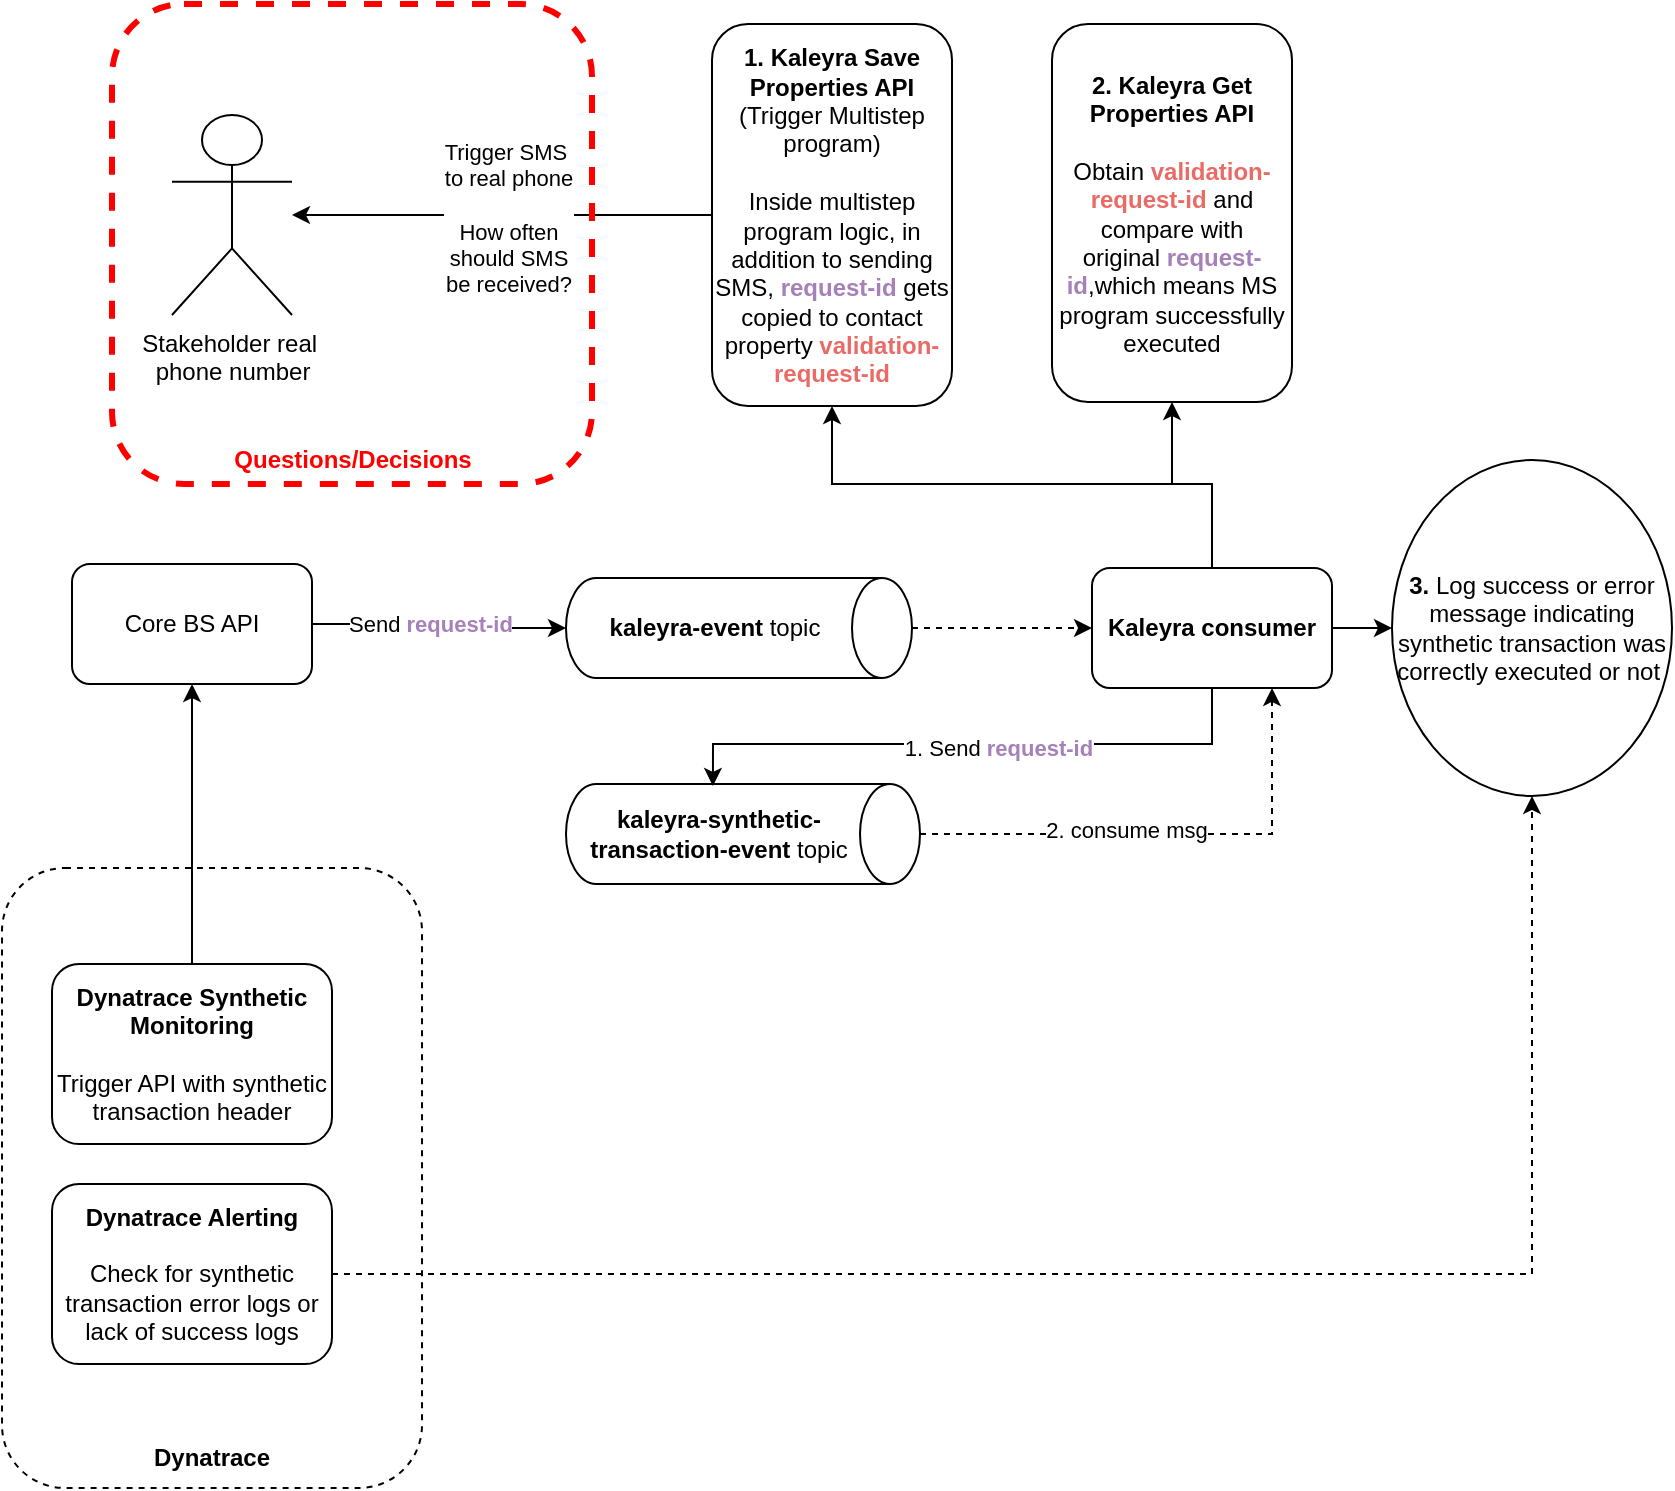 <mxfile version="24.7.2" type="github">
  <diagram name="Page-1" id="uqe_mdtUUAaG_SBx0GVA">
    <mxGraphModel dx="1434" dy="738" grid="1" gridSize="10" guides="1" tooltips="1" connect="1" arrows="1" fold="1" page="1" pageScale="1" pageWidth="850" pageHeight="1100" math="0" shadow="0">
      <root>
        <mxCell id="0" />
        <mxCell id="1" parent="0" />
        <mxCell id="PjiC9l44Q3XiG8fzUMRT-4" style="edgeStyle=orthogonalEdgeStyle;rounded=0;orthogonalLoop=1;jettySize=auto;html=1;" edge="1" parent="1" source="PjiC9l44Q3XiG8fzUMRT-2" target="PjiC9l44Q3XiG8fzUMRT-14">
          <mxGeometry relative="1" as="geometry">
            <mxPoint x="100.04" y="436" as="targetPoint" />
          </mxGeometry>
        </mxCell>
        <mxCell id="PjiC9l44Q3XiG8fzUMRT-2" value="&lt;b&gt;Dynatrace Synthetic Monitoring&lt;/b&gt;&lt;br&gt;&lt;br&gt;Trigger API with synthetic transaction header" style="rounded=1;whiteSpace=wrap;html=1;" vertex="1" parent="1">
          <mxGeometry x="30" y="640" width="140" height="90" as="geometry" />
        </mxCell>
        <mxCell id="PjiC9l44Q3XiG8fzUMRT-18" style="edgeStyle=orthogonalEdgeStyle;rounded=0;orthogonalLoop=1;jettySize=auto;html=1;exitX=0.5;exitY=0;exitDx=0;exitDy=0;exitPerimeter=0;entryX=0;entryY=0.5;entryDx=0;entryDy=0;dashed=1;" edge="1" parent="1" source="PjiC9l44Q3XiG8fzUMRT-5" target="PjiC9l44Q3XiG8fzUMRT-17">
          <mxGeometry relative="1" as="geometry" />
        </mxCell>
        <mxCell id="PjiC9l44Q3XiG8fzUMRT-5" value="&lt;b&gt;kaleyra-event&lt;/b&gt; topic" style="shape=cylinder3;whiteSpace=wrap;html=1;boundedLbl=1;backgroundOutline=1;size=15;rotation=0;direction=south;" vertex="1" parent="1">
          <mxGeometry x="287" y="447" width="173" height="50" as="geometry" />
        </mxCell>
        <mxCell id="PjiC9l44Q3XiG8fzUMRT-6" style="edgeStyle=orthogonalEdgeStyle;rounded=0;orthogonalLoop=1;jettySize=auto;html=1;entryX=0.5;entryY=1;entryDx=0;entryDy=0;entryPerimeter=0;exitX=1;exitY=0.5;exitDx=0;exitDy=0;" edge="1" parent="1" source="PjiC9l44Q3XiG8fzUMRT-14" target="PjiC9l44Q3XiG8fzUMRT-5">
          <mxGeometry relative="1" as="geometry">
            <mxPoint x="167" y="480" as="sourcePoint" />
          </mxGeometry>
        </mxCell>
        <mxCell id="PjiC9l44Q3XiG8fzUMRT-9" value="Send &lt;b&gt;&lt;font color=&quot;#a680b8&quot;&gt;request-id&lt;/font&gt;&lt;/b&gt;" style="edgeLabel;html=1;align=center;verticalAlign=middle;resizable=0;points=[];" vertex="1" connectable="0" parent="PjiC9l44Q3XiG8fzUMRT-6">
          <mxGeometry x="-0.066" y="-4" relative="1" as="geometry">
            <mxPoint x="-1" y="-4" as="offset" />
          </mxGeometry>
        </mxCell>
        <mxCell id="PjiC9l44Q3XiG8fzUMRT-14" value="Core BS API" style="rounded=1;whiteSpace=wrap;html=1;" vertex="1" parent="1">
          <mxGeometry x="40" y="440" width="120" height="60" as="geometry" />
        </mxCell>
        <mxCell id="PjiC9l44Q3XiG8fzUMRT-25" value="" style="edgeStyle=orthogonalEdgeStyle;rounded=0;orthogonalLoop=1;jettySize=auto;html=1;" edge="1" parent="1" source="PjiC9l44Q3XiG8fzUMRT-17" target="PjiC9l44Q3XiG8fzUMRT-24">
          <mxGeometry relative="1" as="geometry">
            <Array as="points">
              <mxPoint x="610" y="400" />
              <mxPoint x="420" y="400" />
            </Array>
          </mxGeometry>
        </mxCell>
        <mxCell id="PjiC9l44Q3XiG8fzUMRT-31" value="" style="edgeStyle=orthogonalEdgeStyle;rounded=0;orthogonalLoop=1;jettySize=auto;html=1;" edge="1" parent="1" source="PjiC9l44Q3XiG8fzUMRT-17" target="PjiC9l44Q3XiG8fzUMRT-30">
          <mxGeometry relative="1" as="geometry">
            <Array as="points">
              <mxPoint x="610" y="400" />
              <mxPoint x="590" y="400" />
            </Array>
          </mxGeometry>
        </mxCell>
        <mxCell id="PjiC9l44Q3XiG8fzUMRT-40" value="" style="edgeStyle=orthogonalEdgeStyle;rounded=0;orthogonalLoop=1;jettySize=auto;html=1;" edge="1" parent="1" source="PjiC9l44Q3XiG8fzUMRT-17" target="PjiC9l44Q3XiG8fzUMRT-39">
          <mxGeometry relative="1" as="geometry" />
        </mxCell>
        <mxCell id="PjiC9l44Q3XiG8fzUMRT-17" value="&lt;b&gt;Kaleyra consumer&lt;/b&gt;" style="rounded=1;whiteSpace=wrap;html=1;" vertex="1" parent="1">
          <mxGeometry x="550" y="442" width="120" height="60" as="geometry" />
        </mxCell>
        <mxCell id="PjiC9l44Q3XiG8fzUMRT-55" style="edgeStyle=orthogonalEdgeStyle;rounded=0;orthogonalLoop=1;jettySize=auto;html=1;" edge="1" parent="1" source="PjiC9l44Q3XiG8fzUMRT-24" target="PjiC9l44Q3XiG8fzUMRT-54">
          <mxGeometry relative="1" as="geometry" />
        </mxCell>
        <mxCell id="PjiC9l44Q3XiG8fzUMRT-57" value="Trigger SMS&amp;nbsp;&lt;div&gt;to real phone&lt;br&gt;&lt;br&gt;How often&lt;/div&gt;&lt;div&gt;should SMS&lt;br&gt;be received?&lt;/div&gt;" style="edgeLabel;html=1;align=center;verticalAlign=middle;resizable=0;points=[];" vertex="1" connectable="0" parent="PjiC9l44Q3XiG8fzUMRT-55">
          <mxGeometry x="-0.029" y="1" relative="1" as="geometry">
            <mxPoint as="offset" />
          </mxGeometry>
        </mxCell>
        <mxCell id="PjiC9l44Q3XiG8fzUMRT-24" value="&lt;b&gt;1.&lt;/b&gt; &lt;b&gt;Kaleyra Save Properties API&lt;/b&gt; (Trigger Multistep program)&lt;br&gt;&lt;br&gt;Inside multistep program logic, in addition to sending SMS,&lt;font style=&quot;font-weight: bold;&quot; color=&quot;#a680b8&quot;&gt;&amp;nbsp;request-id&lt;/font&gt;&amp;nbsp;gets copied to contact property &lt;b&gt;&lt;font color=&quot;#ea6b66&quot;&gt;validation-request-id&lt;/font&gt;&lt;/b&gt;" style="rounded=1;whiteSpace=wrap;html=1;" vertex="1" parent="1">
          <mxGeometry x="360" y="170" width="120" height="191" as="geometry" />
        </mxCell>
        <mxCell id="PjiC9l44Q3XiG8fzUMRT-28" style="edgeStyle=orthogonalEdgeStyle;rounded=0;orthogonalLoop=1;jettySize=auto;html=1;entryX=0.75;entryY=1;entryDx=0;entryDy=0;dashed=1;" edge="1" parent="1" source="PjiC9l44Q3XiG8fzUMRT-26" target="PjiC9l44Q3XiG8fzUMRT-17">
          <mxGeometry relative="1" as="geometry" />
        </mxCell>
        <mxCell id="PjiC9l44Q3XiG8fzUMRT-34" value="2. consume msg" style="edgeLabel;html=1;align=center;verticalAlign=middle;resizable=0;points=[];" vertex="1" connectable="0" parent="PjiC9l44Q3XiG8fzUMRT-28">
          <mxGeometry x="-0.175" y="2" relative="1" as="geometry">
            <mxPoint as="offset" />
          </mxGeometry>
        </mxCell>
        <mxCell id="PjiC9l44Q3XiG8fzUMRT-26" value="&lt;b&gt;kaleyra-synthetic-transaction-event&lt;/b&gt;&amp;nbsp;topic" style="shape=cylinder3;whiteSpace=wrap;html=1;boundedLbl=1;backgroundOutline=1;size=15;rotation=0;direction=south;" vertex="1" parent="1">
          <mxGeometry x="287" y="550" width="177" height="50" as="geometry" />
        </mxCell>
        <mxCell id="PjiC9l44Q3XiG8fzUMRT-27" style="edgeStyle=orthogonalEdgeStyle;rounded=0;orthogonalLoop=1;jettySize=auto;html=1;entryX=0.02;entryY=0.585;entryDx=0;entryDy=0;entryPerimeter=0;" edge="1" parent="1" source="PjiC9l44Q3XiG8fzUMRT-17" target="PjiC9l44Q3XiG8fzUMRT-26">
          <mxGeometry relative="1" as="geometry">
            <Array as="points">
              <mxPoint x="520" y="530" />
              <mxPoint x="341" y="530" />
            </Array>
          </mxGeometry>
        </mxCell>
        <mxCell id="PjiC9l44Q3XiG8fzUMRT-32" value="1. Send&amp;nbsp;&lt;b&gt;&lt;font color=&quot;#a680b8&quot;&gt;request-id&lt;/font&gt;&lt;/b&gt;" style="edgeLabel;html=1;align=center;verticalAlign=middle;resizable=0;points=[];" vertex="1" connectable="0" parent="PjiC9l44Q3XiG8fzUMRT-27">
          <mxGeometry x="-0.096" y="2" relative="1" as="geometry">
            <mxPoint as="offset" />
          </mxGeometry>
        </mxCell>
        <mxCell id="PjiC9l44Q3XiG8fzUMRT-30" value="&lt;b&gt;2. Kaleyra Get Properties API&lt;/b&gt;&lt;br&gt;&lt;br&gt;Obtain&amp;nbsp;&lt;b&gt;&lt;font color=&quot;#ea6b66&quot;&gt;validation-request-id&amp;nbsp;&lt;/font&gt;&lt;/b&gt;and compare with original&amp;nbsp;&lt;span style=&quot;color: rgb(166, 128, 184); font-weight: 700;&quot;&gt;request-id&lt;/span&gt;,which means MS program successfully executed" style="rounded=1;whiteSpace=wrap;html=1;" vertex="1" parent="1">
          <mxGeometry x="530" y="170" width="120" height="189" as="geometry" />
        </mxCell>
        <mxCell id="PjiC9l44Q3XiG8fzUMRT-39" value="&lt;b&gt;3.&lt;/b&gt;&amp;nbsp;Log success or error message indicating synthetic transaction was correctly executed or not&amp;nbsp;" style="ellipse;whiteSpace=wrap;html=1;rounded=1;" vertex="1" parent="1">
          <mxGeometry x="700" y="388" width="140" height="168" as="geometry" />
        </mxCell>
        <mxCell id="PjiC9l44Q3XiG8fzUMRT-42" style="edgeStyle=orthogonalEdgeStyle;rounded=0;orthogonalLoop=1;jettySize=auto;html=1;entryX=0.5;entryY=1;entryDx=0;entryDy=0;dashed=1;" edge="1" parent="1" source="PjiC9l44Q3XiG8fzUMRT-41" target="PjiC9l44Q3XiG8fzUMRT-39">
          <mxGeometry relative="1" as="geometry" />
        </mxCell>
        <mxCell id="PjiC9l44Q3XiG8fzUMRT-41" value="&lt;b&gt;Dynatrace Alerting&lt;/b&gt;&lt;br&gt;&lt;br&gt;Check for synthetic transaction error logs or lack of success logs" style="rounded=1;whiteSpace=wrap;html=1;" vertex="1" parent="1">
          <mxGeometry x="30" y="750" width="140" height="90" as="geometry" />
        </mxCell>
        <mxCell id="PjiC9l44Q3XiG8fzUMRT-45" value="" style="group" vertex="1" connectable="0" parent="1">
          <mxGeometry x="5" y="592" width="210" height="310" as="geometry" />
        </mxCell>
        <mxCell id="PjiC9l44Q3XiG8fzUMRT-43" value="" style="rounded=1;whiteSpace=wrap;html=1;fillColor=none;dashed=1;" vertex="1" parent="PjiC9l44Q3XiG8fzUMRT-45">
          <mxGeometry width="210" height="310" as="geometry" />
        </mxCell>
        <mxCell id="PjiC9l44Q3XiG8fzUMRT-44" value="&lt;b&gt;Dynatrace&lt;/b&gt;" style="text;html=1;align=center;verticalAlign=middle;whiteSpace=wrap;rounded=0;" vertex="1" parent="PjiC9l44Q3XiG8fzUMRT-45">
          <mxGeometry x="75" y="280" width="60" height="30" as="geometry" />
        </mxCell>
        <mxCell id="PjiC9l44Q3XiG8fzUMRT-54" value="Stakeholder real&amp;nbsp;&lt;div&gt;phone number&lt;/div&gt;" style="shape=umlActor;verticalLabelPosition=bottom;verticalAlign=top;html=1;outlineConnect=0;" vertex="1" parent="1">
          <mxGeometry x="90" y="215.5" width="60" height="100" as="geometry" />
        </mxCell>
        <mxCell id="PjiC9l44Q3XiG8fzUMRT-59" value="" style="group" vertex="1" connectable="0" parent="1">
          <mxGeometry x="60" y="160" width="240" height="240" as="geometry" />
        </mxCell>
        <mxCell id="PjiC9l44Q3XiG8fzUMRT-60" value="" style="rounded=1;whiteSpace=wrap;html=1;fillColor=none;dashed=1;strokeColor=#FF0000;strokeWidth=3;" vertex="1" parent="PjiC9l44Q3XiG8fzUMRT-59">
          <mxGeometry width="240.0" height="240" as="geometry" />
        </mxCell>
        <mxCell id="PjiC9l44Q3XiG8fzUMRT-61" value="&lt;b&gt;&lt;font color=&quot;#ff0000&quot;&gt;Questions/Decisions&lt;/font&gt;&lt;/b&gt;" style="text;html=1;align=center;verticalAlign=middle;whiteSpace=wrap;rounded=0;" vertex="1" parent="PjiC9l44Q3XiG8fzUMRT-59">
          <mxGeometry x="85.714" y="216.774" width="68.571" height="23.226" as="geometry" />
        </mxCell>
      </root>
    </mxGraphModel>
  </diagram>
</mxfile>
